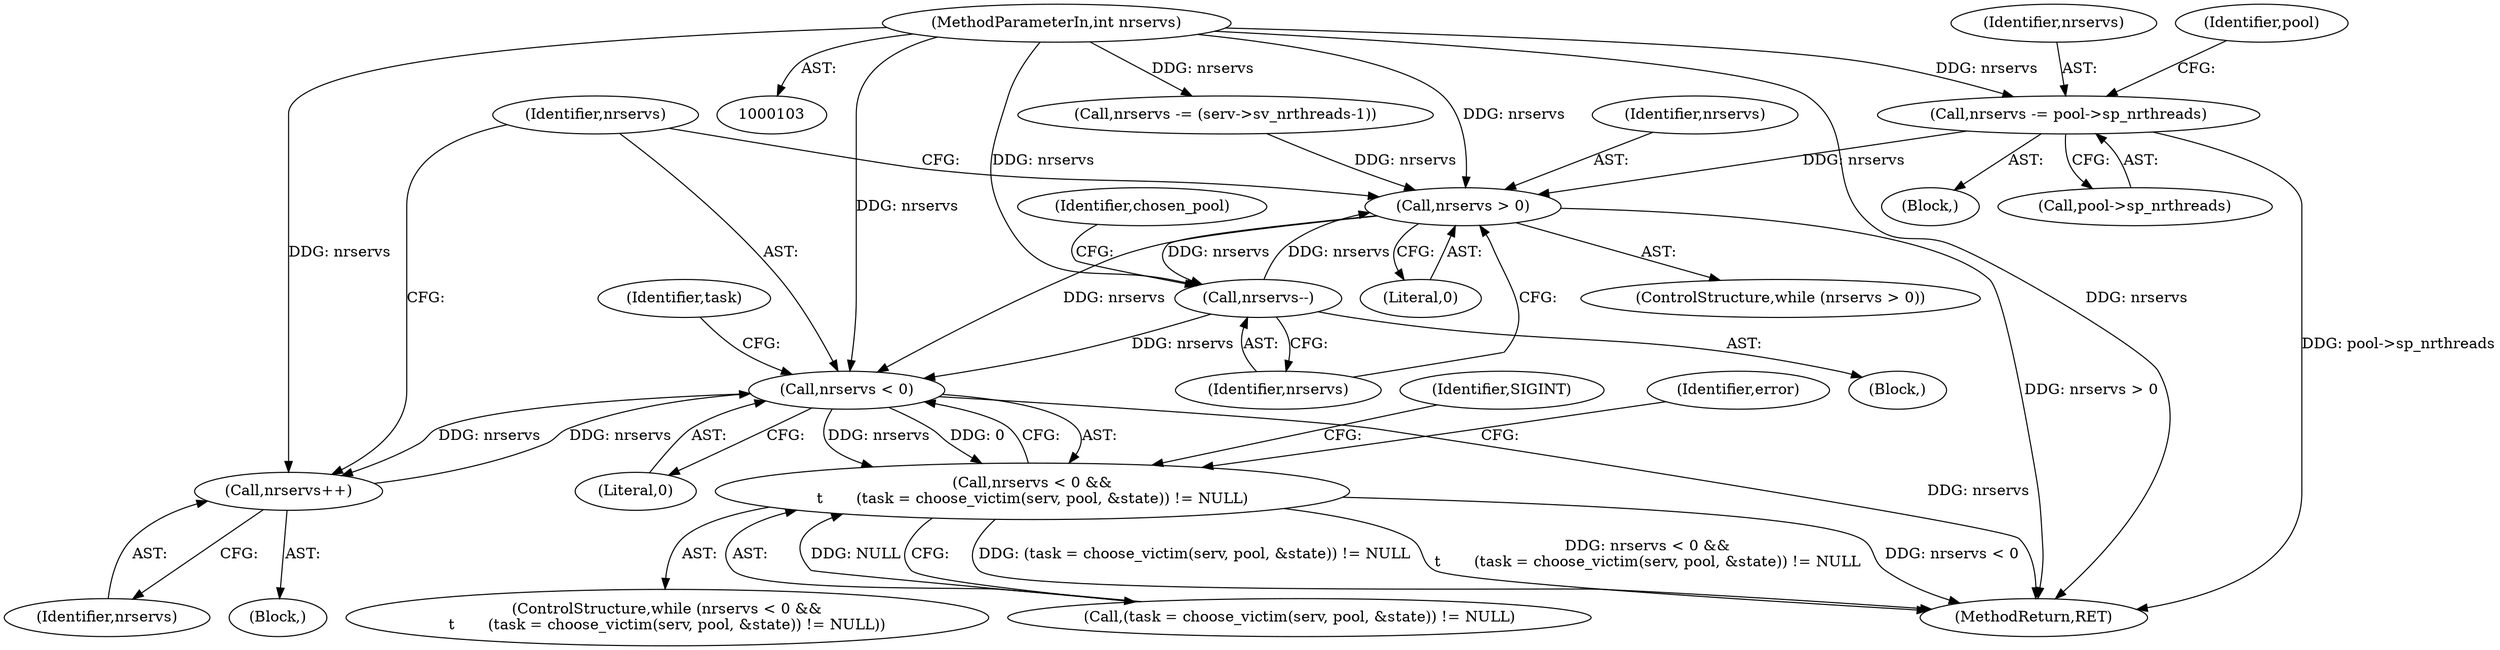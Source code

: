 digraph "0_linux_c70422f760c120480fee4de6c38804c72aa26bc1_20@pointer" {
"1000143" [label="(Call,nrservs -= pool->sp_nrthreads)"];
"1000106" [label="(MethodParameterIn,int nrservs)"];
"1000154" [label="(Call,nrservs > 0)"];
"1000158" [label="(Call,nrservs--)"];
"1000247" [label="(Call,nrservs < 0)"];
"1000246" [label="(Call,nrservs < 0 &&\n\t       (task = choose_victim(serv, pool, &state)) != NULL)"];
"1000264" [label="(Call,nrservs++)"];
"1000129" [label="(Call,nrservs -= (serv->sv_nrthreads-1))"];
"1000161" [label="(Identifier,chosen_pool)"];
"1000157" [label="(Block,)"];
"1000143" [label="(Call,nrservs -= pool->sp_nrthreads)"];
"1000261" [label="(Identifier,SIGINT)"];
"1000267" [label="(Identifier,error)"];
"1000156" [label="(Literal,0)"];
"1000153" [label="(ControlStructure,while (nrservs > 0))"];
"1000144" [label="(Identifier,nrservs)"];
"1000249" [label="(Literal,0)"];
"1000250" [label="(Call,(task = choose_victim(serv, pool, &state)) != NULL)"];
"1000247" [label="(Call,nrservs < 0)"];
"1000265" [label="(Identifier,nrservs)"];
"1000137" [label="(Block,)"];
"1000155" [label="(Identifier,nrservs)"];
"1000159" [label="(Identifier,nrservs)"];
"1000246" [label="(Call,nrservs < 0 &&\n\t       (task = choose_victim(serv, pool, &state)) != NULL)"];
"1000245" [label="(ControlStructure,while (nrservs < 0 &&\n\t       (task = choose_victim(serv, pool, &state)) != NULL))"];
"1000158" [label="(Call,nrservs--)"];
"1000106" [label="(MethodParameterIn,int nrservs)"];
"1000154" [label="(Call,nrservs > 0)"];
"1000264" [label="(Call,nrservs++)"];
"1000259" [label="(Block,)"];
"1000268" [label="(MethodReturn,RET)"];
"1000151" [label="(Identifier,pool)"];
"1000252" [label="(Identifier,task)"];
"1000248" [label="(Identifier,nrservs)"];
"1000145" [label="(Call,pool->sp_nrthreads)"];
"1000143" -> "1000137"  [label="AST: "];
"1000143" -> "1000145"  [label="CFG: "];
"1000144" -> "1000143"  [label="AST: "];
"1000145" -> "1000143"  [label="AST: "];
"1000151" -> "1000143"  [label="CFG: "];
"1000143" -> "1000268"  [label="DDG: pool->sp_nrthreads"];
"1000106" -> "1000143"  [label="DDG: nrservs"];
"1000143" -> "1000154"  [label="DDG: nrservs"];
"1000106" -> "1000103"  [label="AST: "];
"1000106" -> "1000268"  [label="DDG: nrservs"];
"1000106" -> "1000129"  [label="DDG: nrservs"];
"1000106" -> "1000154"  [label="DDG: nrservs"];
"1000106" -> "1000158"  [label="DDG: nrservs"];
"1000106" -> "1000247"  [label="DDG: nrservs"];
"1000106" -> "1000264"  [label="DDG: nrservs"];
"1000154" -> "1000153"  [label="AST: "];
"1000154" -> "1000156"  [label="CFG: "];
"1000155" -> "1000154"  [label="AST: "];
"1000156" -> "1000154"  [label="AST: "];
"1000159" -> "1000154"  [label="CFG: "];
"1000248" -> "1000154"  [label="CFG: "];
"1000154" -> "1000268"  [label="DDG: nrservs > 0"];
"1000158" -> "1000154"  [label="DDG: nrservs"];
"1000129" -> "1000154"  [label="DDG: nrservs"];
"1000154" -> "1000158"  [label="DDG: nrservs"];
"1000154" -> "1000247"  [label="DDG: nrservs"];
"1000158" -> "1000157"  [label="AST: "];
"1000158" -> "1000159"  [label="CFG: "];
"1000159" -> "1000158"  [label="AST: "];
"1000161" -> "1000158"  [label="CFG: "];
"1000158" -> "1000247"  [label="DDG: nrservs"];
"1000247" -> "1000246"  [label="AST: "];
"1000247" -> "1000249"  [label="CFG: "];
"1000248" -> "1000247"  [label="AST: "];
"1000249" -> "1000247"  [label="AST: "];
"1000252" -> "1000247"  [label="CFG: "];
"1000246" -> "1000247"  [label="CFG: "];
"1000247" -> "1000268"  [label="DDG: nrservs"];
"1000247" -> "1000246"  [label="DDG: nrservs"];
"1000247" -> "1000246"  [label="DDG: 0"];
"1000264" -> "1000247"  [label="DDG: nrservs"];
"1000247" -> "1000264"  [label="DDG: nrservs"];
"1000246" -> "1000245"  [label="AST: "];
"1000246" -> "1000250"  [label="CFG: "];
"1000250" -> "1000246"  [label="AST: "];
"1000261" -> "1000246"  [label="CFG: "];
"1000267" -> "1000246"  [label="CFG: "];
"1000246" -> "1000268"  [label="DDG: (task = choose_victim(serv, pool, &state)) != NULL"];
"1000246" -> "1000268"  [label="DDG: nrservs < 0 &&\n\t       (task = choose_victim(serv, pool, &state)) != NULL"];
"1000246" -> "1000268"  [label="DDG: nrservs < 0"];
"1000250" -> "1000246"  [label="DDG: NULL"];
"1000264" -> "1000259"  [label="AST: "];
"1000264" -> "1000265"  [label="CFG: "];
"1000265" -> "1000264"  [label="AST: "];
"1000248" -> "1000264"  [label="CFG: "];
}
